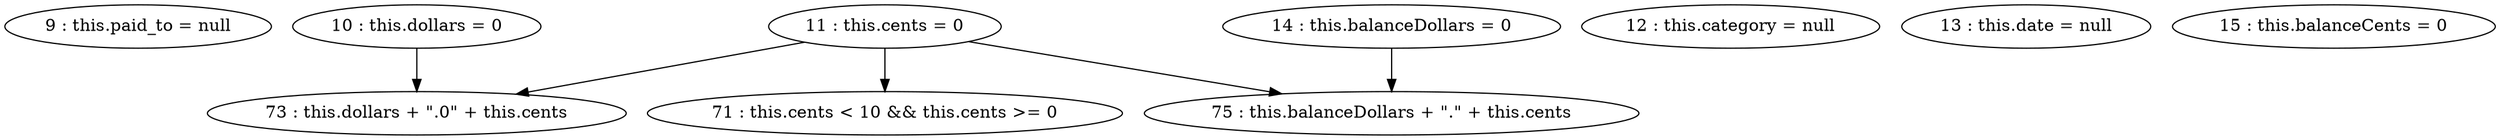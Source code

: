 digraph G {
"9 : this.paid_to = null"
"10 : this.dollars = 0"
"10 : this.dollars = 0" -> "73 : this.dollars + \".0\" + this.cents"
"11 : this.cents = 0"
"11 : this.cents = 0" -> "73 : this.dollars + \".0\" + this.cents"
"11 : this.cents = 0" -> "71 : this.cents < 10 && this.cents >= 0"
"11 : this.cents = 0" -> "75 : this.balanceDollars + \".\" + this.cents"
"12 : this.category = null"
"13 : this.date = null"
"14 : this.balanceDollars = 0"
"14 : this.balanceDollars = 0" -> "75 : this.balanceDollars + \".\" + this.cents"
"15 : this.balanceCents = 0"
"71 : this.cents < 10 && this.cents >= 0"
"73 : this.dollars + \".0\" + this.cents"
"75 : this.balanceDollars + \".\" + this.cents"
}